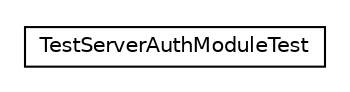 #!/usr/local/bin/dot
#
# Class diagram 
# Generated by UMLGraph version R5_6-24-gf6e263 (http://www.umlgraph.org/)
#

digraph G {
	edge [fontname="Helvetica",fontsize=10,labelfontname="Helvetica",labelfontsize=10];
	node [fontname="Helvetica",fontsize=10,shape=plaintext];
	nodesep=0.25;
	ranksep=0.5;
	// net.trajano.auth.test.TestServerAuthModuleTest
	c0 [label=<<table title="net.trajano.auth.test.TestServerAuthModuleTest" border="0" cellborder="1" cellspacing="0" cellpadding="2" port="p" href="./TestServerAuthModuleTest.html">
		<tr><td><table border="0" cellspacing="0" cellpadding="1">
<tr><td align="center" balign="center"> TestServerAuthModuleTest </td></tr>
		</table></td></tr>
		</table>>, URL="./TestServerAuthModuleTest.html", fontname="Helvetica", fontcolor="black", fontsize=10.0];
}

